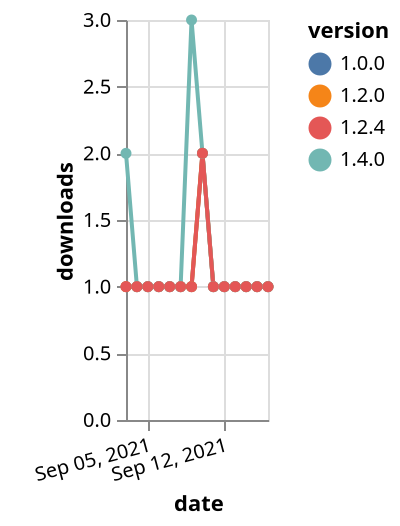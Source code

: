 {"$schema": "https://vega.github.io/schema/vega-lite/v5.json", "description": "A simple bar chart with embedded data.", "data": {"values": [{"date": "2021-09-03", "total": 171, "delta": 1, "version": "1.0.0"}, {"date": "2021-09-04", "total": 172, "delta": 1, "version": "1.0.0"}, {"date": "2021-09-05", "total": 173, "delta": 1, "version": "1.0.0"}, {"date": "2021-09-06", "total": 174, "delta": 1, "version": "1.0.0"}, {"date": "2021-09-07", "total": 175, "delta": 1, "version": "1.0.0"}, {"date": "2021-09-08", "total": 176, "delta": 1, "version": "1.0.0"}, {"date": "2021-09-09", "total": 177, "delta": 1, "version": "1.0.0"}, {"date": "2021-09-10", "total": 179, "delta": 2, "version": "1.0.0"}, {"date": "2021-09-11", "total": 180, "delta": 1, "version": "1.0.0"}, {"date": "2021-09-12", "total": 181, "delta": 1, "version": "1.0.0"}, {"date": "2021-09-13", "total": 182, "delta": 1, "version": "1.0.0"}, {"date": "2021-09-14", "total": 183, "delta": 1, "version": "1.0.0"}, {"date": "2021-09-15", "total": 184, "delta": 1, "version": "1.0.0"}, {"date": "2021-09-16", "total": 185, "delta": 1, "version": "1.0.0"}, {"date": "2021-09-03", "total": 155, "delta": 1, "version": "1.2.0"}, {"date": "2021-09-04", "total": 156, "delta": 1, "version": "1.2.0"}, {"date": "2021-09-05", "total": 157, "delta": 1, "version": "1.2.0"}, {"date": "2021-09-06", "total": 158, "delta": 1, "version": "1.2.0"}, {"date": "2021-09-07", "total": 159, "delta": 1, "version": "1.2.0"}, {"date": "2021-09-08", "total": 160, "delta": 1, "version": "1.2.0"}, {"date": "2021-09-09", "total": 161, "delta": 1, "version": "1.2.0"}, {"date": "2021-09-10", "total": 163, "delta": 2, "version": "1.2.0"}, {"date": "2021-09-11", "total": 164, "delta": 1, "version": "1.2.0"}, {"date": "2021-09-12", "total": 165, "delta": 1, "version": "1.2.0"}, {"date": "2021-09-13", "total": 166, "delta": 1, "version": "1.2.0"}, {"date": "2021-09-14", "total": 167, "delta": 1, "version": "1.2.0"}, {"date": "2021-09-15", "total": 168, "delta": 1, "version": "1.2.0"}, {"date": "2021-09-16", "total": 169, "delta": 1, "version": "1.2.0"}, {"date": "2021-09-03", "total": 122, "delta": 2, "version": "1.4.0"}, {"date": "2021-09-04", "total": 123, "delta": 1, "version": "1.4.0"}, {"date": "2021-09-05", "total": 124, "delta": 1, "version": "1.4.0"}, {"date": "2021-09-06", "total": 125, "delta": 1, "version": "1.4.0"}, {"date": "2021-09-07", "total": 126, "delta": 1, "version": "1.4.0"}, {"date": "2021-09-08", "total": 127, "delta": 1, "version": "1.4.0"}, {"date": "2021-09-09", "total": 130, "delta": 3, "version": "1.4.0"}, {"date": "2021-09-10", "total": 132, "delta": 2, "version": "1.4.0"}, {"date": "2021-09-11", "total": 133, "delta": 1, "version": "1.4.0"}, {"date": "2021-09-12", "total": 134, "delta": 1, "version": "1.4.0"}, {"date": "2021-09-13", "total": 135, "delta": 1, "version": "1.4.0"}, {"date": "2021-09-14", "total": 136, "delta": 1, "version": "1.4.0"}, {"date": "2021-09-15", "total": 137, "delta": 1, "version": "1.4.0"}, {"date": "2021-09-16", "total": 138, "delta": 1, "version": "1.4.0"}, {"date": "2021-09-03", "total": 139, "delta": 1, "version": "1.2.4"}, {"date": "2021-09-04", "total": 140, "delta": 1, "version": "1.2.4"}, {"date": "2021-09-05", "total": 141, "delta": 1, "version": "1.2.4"}, {"date": "2021-09-06", "total": 142, "delta": 1, "version": "1.2.4"}, {"date": "2021-09-07", "total": 143, "delta": 1, "version": "1.2.4"}, {"date": "2021-09-08", "total": 144, "delta": 1, "version": "1.2.4"}, {"date": "2021-09-09", "total": 145, "delta": 1, "version": "1.2.4"}, {"date": "2021-09-10", "total": 147, "delta": 2, "version": "1.2.4"}, {"date": "2021-09-11", "total": 148, "delta": 1, "version": "1.2.4"}, {"date": "2021-09-12", "total": 149, "delta": 1, "version": "1.2.4"}, {"date": "2021-09-13", "total": 150, "delta": 1, "version": "1.2.4"}, {"date": "2021-09-14", "total": 151, "delta": 1, "version": "1.2.4"}, {"date": "2021-09-15", "total": 152, "delta": 1, "version": "1.2.4"}, {"date": "2021-09-16", "total": 153, "delta": 1, "version": "1.2.4"}]}, "width": "container", "mark": {"type": "line", "point": {"filled": true}}, "encoding": {"x": {"field": "date", "type": "temporal", "timeUnit": "yearmonthdate", "title": "date", "axis": {"labelAngle": -15}}, "y": {"field": "delta", "type": "quantitative", "title": "downloads"}, "color": {"field": "version", "type": "nominal"}, "tooltip": {"field": "delta"}}}
